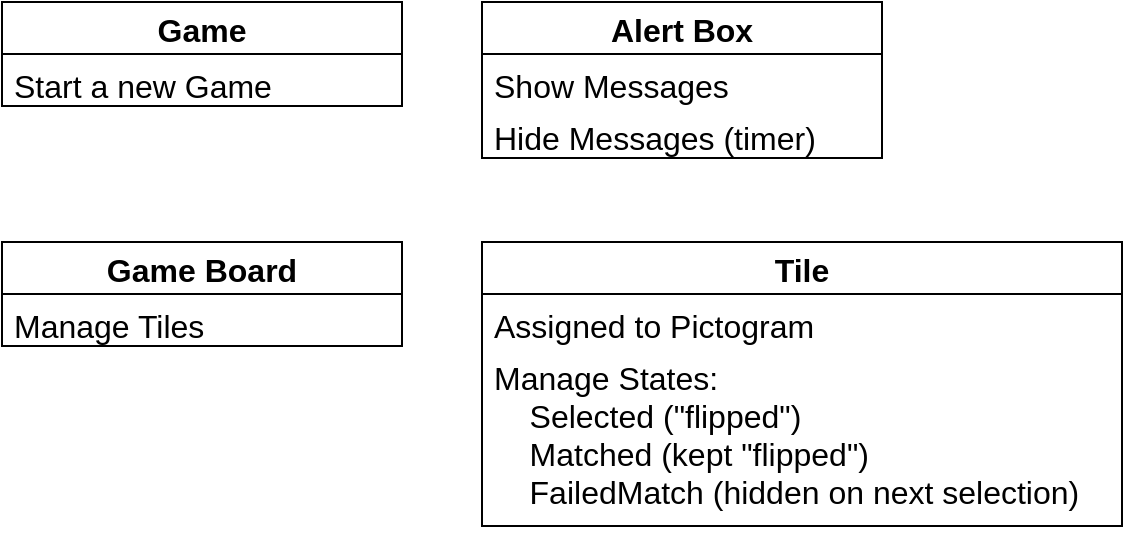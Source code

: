 <mxfile version="19.0.3" type="device"><diagram id="chjzk8BQY7dKjuT6xifx" name="Page-1"><mxGraphModel dx="1102" dy="937" grid="1" gridSize="10" guides="1" tooltips="1" connect="1" arrows="1" fold="1" page="1" pageScale="1" pageWidth="850" pageHeight="1100" math="0" shadow="0"><root><mxCell id="0"/><mxCell id="1" parent="0"/><mxCell id="J33KotZqH4-x7dOVg3nN-1" value="Tile" style="swimlane;fontStyle=1;childLayout=stackLayout;horizontal=1;startSize=26;fillColor=none;horizontalStack=0;resizeParent=1;resizeParentMax=0;resizeLast=0;collapsible=1;marginBottom=0;fontSize=16;" vertex="1" parent="1"><mxGeometry x="280" y="160" width="320" height="142" as="geometry"/></mxCell><mxCell id="J33KotZqH4-x7dOVg3nN-2" value="Assigned to Pictogram" style="text;strokeColor=none;fillColor=none;align=left;verticalAlign=top;spacingLeft=4;spacingRight=4;overflow=hidden;rotatable=0;points=[[0,0.5],[1,0.5]];portConstraint=eastwest;fontSize=16;" vertex="1" parent="J33KotZqH4-x7dOVg3nN-1"><mxGeometry y="26" width="320" height="26" as="geometry"/></mxCell><mxCell id="J33KotZqH4-x7dOVg3nN-3" value="Manage States:&#10;    Selected (&quot;flipped&quot;)&#10;    Matched (kept &quot;flipped&quot;)&#10;    FailedMatch (hidden on next selection)&#10;" style="text;strokeColor=none;fillColor=none;align=left;verticalAlign=top;spacingLeft=4;spacingRight=4;overflow=hidden;rotatable=0;points=[[0,0.5],[1,0.5]];portConstraint=eastwest;fontSize=16;" vertex="1" parent="J33KotZqH4-x7dOVg3nN-1"><mxGeometry y="52" width="320" height="90" as="geometry"/></mxCell><mxCell id="J33KotZqH4-x7dOVg3nN-5" value="Alert Box" style="swimlane;fontStyle=1;childLayout=stackLayout;horizontal=1;startSize=26;fillColor=none;horizontalStack=0;resizeParent=1;resizeParentMax=0;resizeLast=0;collapsible=1;marginBottom=0;fontSize=16;" vertex="1" parent="1"><mxGeometry x="280" y="40" width="200" height="78" as="geometry"/></mxCell><mxCell id="J33KotZqH4-x7dOVg3nN-6" value="Show Messages" style="text;strokeColor=none;fillColor=none;align=left;verticalAlign=top;spacingLeft=4;spacingRight=4;overflow=hidden;rotatable=0;points=[[0,0.5],[1,0.5]];portConstraint=eastwest;fontSize=16;" vertex="1" parent="J33KotZqH4-x7dOVg3nN-5"><mxGeometry y="26" width="200" height="26" as="geometry"/></mxCell><mxCell id="J33KotZqH4-x7dOVg3nN-7" value="Hide Messages (timer)" style="text;strokeColor=none;fillColor=none;align=left;verticalAlign=top;spacingLeft=4;spacingRight=4;overflow=hidden;rotatable=0;points=[[0,0.5],[1,0.5]];portConstraint=eastwest;fontSize=16;" vertex="1" parent="J33KotZqH4-x7dOVg3nN-5"><mxGeometry y="52" width="200" height="26" as="geometry"/></mxCell><mxCell id="J33KotZqH4-x7dOVg3nN-9" value="Game Board" style="swimlane;fontStyle=1;childLayout=stackLayout;horizontal=1;startSize=26;fillColor=none;horizontalStack=0;resizeParent=1;resizeParentMax=0;resizeLast=0;collapsible=1;marginBottom=0;fontSize=16;" vertex="1" parent="1"><mxGeometry x="40" y="160" width="200" height="52" as="geometry"/></mxCell><mxCell id="J33KotZqH4-x7dOVg3nN-10" value="Manage Tiles" style="text;strokeColor=none;fillColor=none;align=left;verticalAlign=top;spacingLeft=4;spacingRight=4;overflow=hidden;rotatable=0;points=[[0,0.5],[1,0.5]];portConstraint=eastwest;fontSize=16;" vertex="1" parent="J33KotZqH4-x7dOVg3nN-9"><mxGeometry y="26" width="200" height="26" as="geometry"/></mxCell><mxCell id="J33KotZqH4-x7dOVg3nN-12" value="Game" style="swimlane;fontStyle=1;childLayout=stackLayout;horizontal=1;startSize=26;fillColor=none;horizontalStack=0;resizeParent=1;resizeParentMax=0;resizeLast=0;collapsible=1;marginBottom=0;fontSize=16;" vertex="1" parent="1"><mxGeometry x="40" y="40" width="200" height="52" as="geometry"/></mxCell><mxCell id="J33KotZqH4-x7dOVg3nN-13" value="Start a new Game" style="text;strokeColor=none;fillColor=none;align=left;verticalAlign=top;spacingLeft=4;spacingRight=4;overflow=hidden;rotatable=0;points=[[0,0.5],[1,0.5]];portConstraint=eastwest;fontSize=16;" vertex="1" parent="J33KotZqH4-x7dOVg3nN-12"><mxGeometry y="26" width="200" height="26" as="geometry"/></mxCell></root></mxGraphModel></diagram></mxfile>
